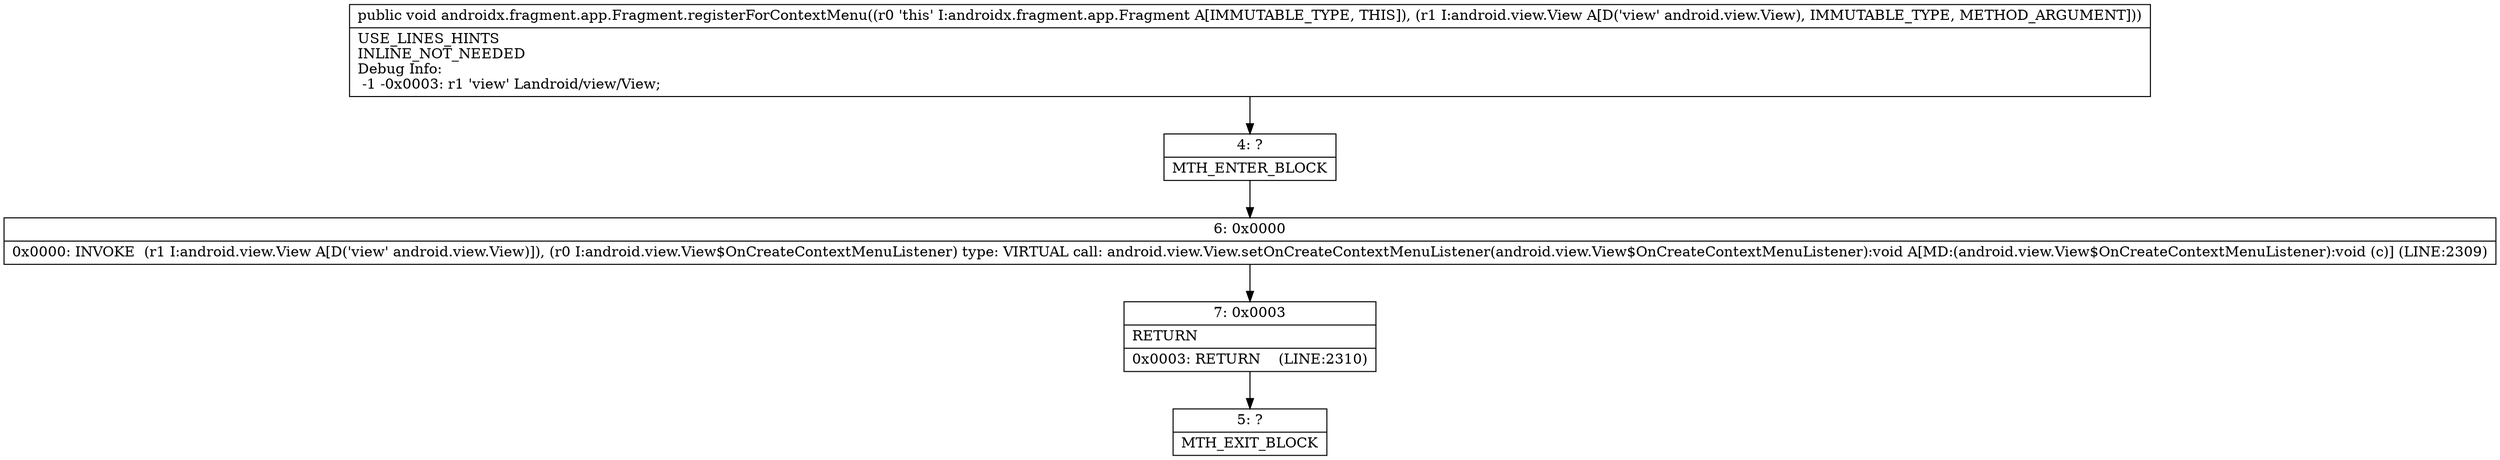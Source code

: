 digraph "CFG forandroidx.fragment.app.Fragment.registerForContextMenu(Landroid\/view\/View;)V" {
Node_4 [shape=record,label="{4\:\ ?|MTH_ENTER_BLOCK\l}"];
Node_6 [shape=record,label="{6\:\ 0x0000|0x0000: INVOKE  (r1 I:android.view.View A[D('view' android.view.View)]), (r0 I:android.view.View$OnCreateContextMenuListener) type: VIRTUAL call: android.view.View.setOnCreateContextMenuListener(android.view.View$OnCreateContextMenuListener):void A[MD:(android.view.View$OnCreateContextMenuListener):void (c)] (LINE:2309)\l}"];
Node_7 [shape=record,label="{7\:\ 0x0003|RETURN\l|0x0003: RETURN    (LINE:2310)\l}"];
Node_5 [shape=record,label="{5\:\ ?|MTH_EXIT_BLOCK\l}"];
MethodNode[shape=record,label="{public void androidx.fragment.app.Fragment.registerForContextMenu((r0 'this' I:androidx.fragment.app.Fragment A[IMMUTABLE_TYPE, THIS]), (r1 I:android.view.View A[D('view' android.view.View), IMMUTABLE_TYPE, METHOD_ARGUMENT]))  | USE_LINES_HINTS\lINLINE_NOT_NEEDED\lDebug Info:\l  \-1 \-0x0003: r1 'view' Landroid\/view\/View;\l}"];
MethodNode -> Node_4;Node_4 -> Node_6;
Node_6 -> Node_7;
Node_7 -> Node_5;
}

